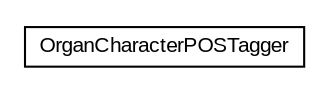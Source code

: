 #!/usr/local/bin/dot
#
# Class diagram 
# Generated by UMLGraph version R5_6-24-gf6e263 (http://www.umlgraph.org/)
#

digraph G {
	edge [fontname="arial",fontsize=10,labelfontname="arial",labelfontsize=10];
	node [fontname="arial",fontsize=10,shape=plaintext];
	nodesep=0.25;
	ranksep=0.5;
	// edu.arizona.biosemantics.semanticmarkup.ling.pos.lib.OrganCharacterPOSTagger
	c8332 [label=<<table title="edu.arizona.biosemantics.semanticmarkup.ling.pos.lib.OrganCharacterPOSTagger" border="0" cellborder="1" cellspacing="0" cellpadding="2" port="p" href="./OrganCharacterPOSTagger.html">
		<tr><td><table border="0" cellspacing="0" cellpadding="1">
<tr><td align="center" balign="center"> OrganCharacterPOSTagger </td></tr>
		</table></td></tr>
		</table>>, URL="./OrganCharacterPOSTagger.html", fontname="arial", fontcolor="black", fontsize=10.0];
}

